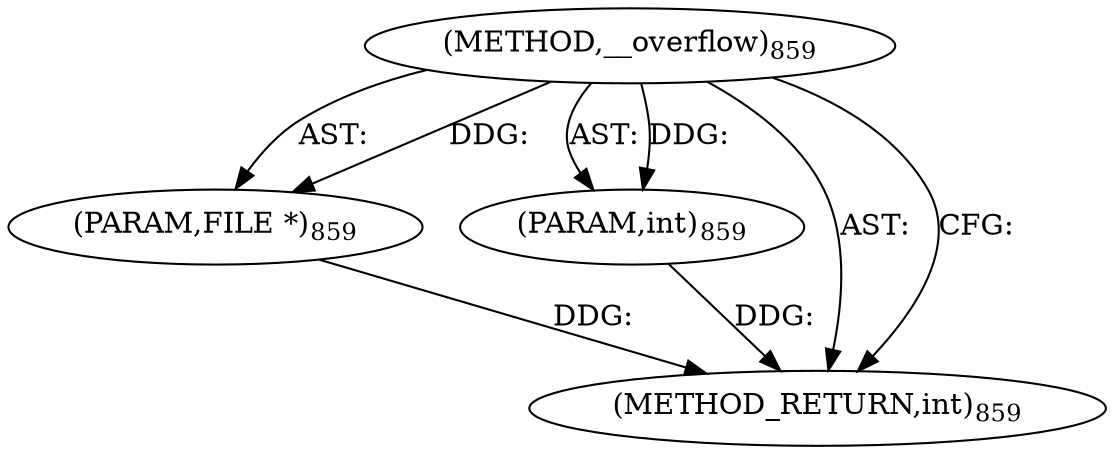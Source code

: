 digraph "__overflow" {  
"73928" [label = <(METHOD,__overflow)<SUB>859</SUB>> ]
"73929" [label = <(PARAM,FILE *)<SUB>859</SUB>> ]
"73930" [label = <(PARAM,int)<SUB>859</SUB>> ]
"73931" [label = <(METHOD_RETURN,int)<SUB>859</SUB>> ]
  "73928" -> "73929"  [ label = "AST: "] 
  "73928" -> "73930"  [ label = "AST: "] 
  "73928" -> "73931"  [ label = "AST: "] 
  "73928" -> "73931"  [ label = "CFG: "] 
  "73929" -> "73931"  [ label = "DDG: "] 
  "73930" -> "73931"  [ label = "DDG: "] 
  "73928" -> "73929"  [ label = "DDG: "] 
  "73928" -> "73930"  [ label = "DDG: "] 
}
